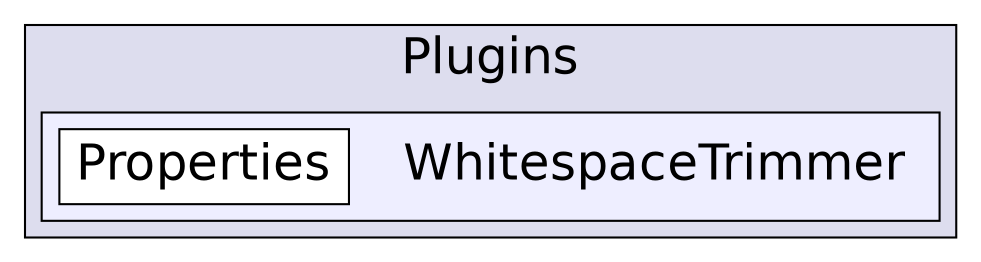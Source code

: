 digraph "C:/Users/nathanael/Documents/resizer/Plugins/WhitespaceTrimmer" {
  compound=true
  node [ fontsize="24", fontname="Helvetica"];
  edge [ labelfontsize="24", labelfontname="Helvetica"];
  subgraph clusterdir_0b4eaef40a1fe20bedafe9e8e719ce66 {
    graph [ bgcolor="#ddddee", pencolor="black", label="Plugins" fontname="Helvetica", fontsize="24", URL="dir_0b4eaef40a1fe20bedafe9e8e719ce66.html"]
  subgraph clusterdir_0460de3f8955014450cdedf447d6ef89 {
    graph [ bgcolor="#eeeeff", pencolor="black", label="" URL="dir_0460de3f8955014450cdedf447d6ef89.html"];
    dir_0460de3f8955014450cdedf447d6ef89 [shape=plaintext label="WhitespaceTrimmer"];
    dir_5057dfb91a5c9b969ba04de657cb5939 [shape=box label="Properties" color="black" fillcolor="white" style="filled" URL="dir_5057dfb91a5c9b969ba04de657cb5939.html"];
  }
  }
}
